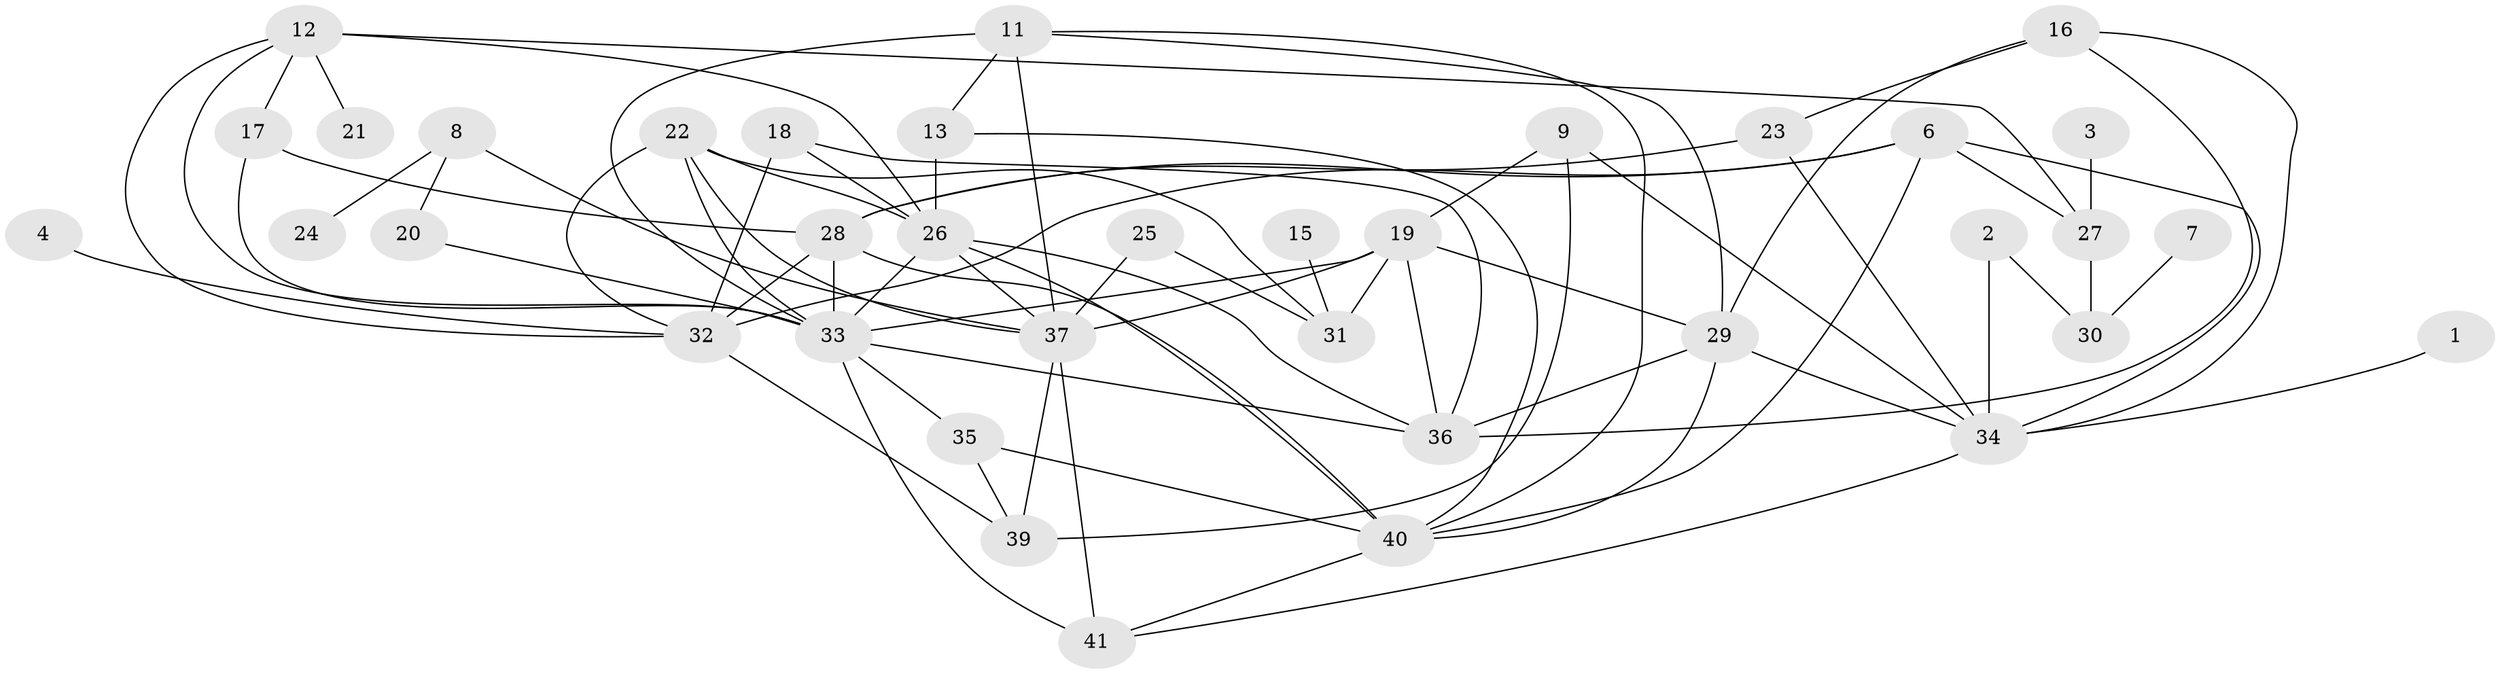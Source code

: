 // original degree distribution, {4: 0.1686746987951807, 5: 0.0963855421686747, 1: 0.12048192771084337, 3: 0.30120481927710846, 2: 0.18072289156626506, 6: 0.060240963855421686, 0: 0.060240963855421686, 7: 0.012048192771084338}
// Generated by graph-tools (version 1.1) at 2025/25/03/09/25 03:25:21]
// undirected, 37 vertices, 76 edges
graph export_dot {
graph [start="1"]
  node [color=gray90,style=filled];
  1;
  2;
  3;
  4;
  6;
  7;
  8;
  9;
  11;
  12;
  13;
  15;
  16;
  17;
  18;
  19;
  20;
  21;
  22;
  23;
  24;
  25;
  26;
  27;
  28;
  29;
  30;
  31;
  32;
  33;
  34;
  35;
  36;
  37;
  39;
  40;
  41;
  1 -- 34 [weight=1.0];
  2 -- 30 [weight=1.0];
  2 -- 34 [weight=1.0];
  3 -- 27 [weight=2.0];
  4 -- 32 [weight=1.0];
  6 -- 27 [weight=1.0];
  6 -- 28 [weight=1.0];
  6 -- 32 [weight=1.0];
  6 -- 34 [weight=1.0];
  6 -- 40 [weight=1.0];
  7 -- 30 [weight=1.0];
  8 -- 20 [weight=1.0];
  8 -- 24 [weight=1.0];
  8 -- 37 [weight=1.0];
  9 -- 19 [weight=1.0];
  9 -- 34 [weight=1.0];
  9 -- 39 [weight=2.0];
  11 -- 13 [weight=1.0];
  11 -- 29 [weight=1.0];
  11 -- 33 [weight=1.0];
  11 -- 37 [weight=1.0];
  11 -- 40 [weight=1.0];
  12 -- 17 [weight=1.0];
  12 -- 21 [weight=1.0];
  12 -- 26 [weight=1.0];
  12 -- 27 [weight=1.0];
  12 -- 32 [weight=1.0];
  12 -- 33 [weight=1.0];
  13 -- 26 [weight=1.0];
  13 -- 40 [weight=1.0];
  15 -- 31 [weight=1.0];
  16 -- 23 [weight=1.0];
  16 -- 29 [weight=1.0];
  16 -- 34 [weight=1.0];
  16 -- 36 [weight=1.0];
  17 -- 28 [weight=1.0];
  17 -- 33 [weight=1.0];
  18 -- 26 [weight=1.0];
  18 -- 32 [weight=1.0];
  18 -- 36 [weight=1.0];
  19 -- 29 [weight=1.0];
  19 -- 31 [weight=1.0];
  19 -- 33 [weight=1.0];
  19 -- 36 [weight=1.0];
  19 -- 37 [weight=2.0];
  20 -- 33 [weight=1.0];
  22 -- 26 [weight=1.0];
  22 -- 31 [weight=1.0];
  22 -- 32 [weight=1.0];
  22 -- 33 [weight=1.0];
  22 -- 37 [weight=1.0];
  23 -- 28 [weight=1.0];
  23 -- 34 [weight=1.0];
  25 -- 31 [weight=1.0];
  25 -- 37 [weight=2.0];
  26 -- 33 [weight=1.0];
  26 -- 36 [weight=1.0];
  26 -- 37 [weight=1.0];
  26 -- 40 [weight=1.0];
  27 -- 30 [weight=1.0];
  28 -- 32 [weight=1.0];
  28 -- 33 [weight=1.0];
  28 -- 40 [weight=1.0];
  29 -- 34 [weight=1.0];
  29 -- 36 [weight=1.0];
  29 -- 40 [weight=1.0];
  32 -- 39 [weight=1.0];
  33 -- 35 [weight=1.0];
  33 -- 36 [weight=1.0];
  33 -- 41 [weight=2.0];
  34 -- 41 [weight=1.0];
  35 -- 39 [weight=1.0];
  35 -- 40 [weight=1.0];
  37 -- 39 [weight=1.0];
  37 -- 41 [weight=1.0];
  40 -- 41 [weight=1.0];
}
